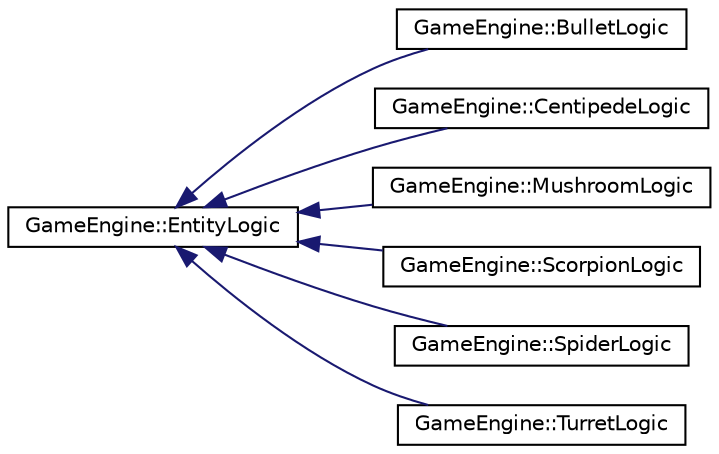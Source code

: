 digraph "Graphical Class Hierarchy"
{
  edge [fontname="Helvetica",fontsize="10",labelfontname="Helvetica",labelfontsize="10"];
  node [fontname="Helvetica",fontsize="10",shape=record];
  rankdir="LR";
  Node0 [label="GameEngine::EntityLogic",height=0.2,width=0.4,color="black", fillcolor="white", style="filled",URL="$class_game_engine_1_1_entity_logic.html"];
  Node0 -> Node1 [dir="back",color="midnightblue",fontsize="10",style="solid",fontname="Helvetica"];
  Node1 [label="GameEngine::BulletLogic",height=0.2,width=0.4,color="black", fillcolor="white", style="filled",URL="$class_game_engine_1_1_bullet_logic.html"];
  Node0 -> Node2 [dir="back",color="midnightblue",fontsize="10",style="solid",fontname="Helvetica"];
  Node2 [label="GameEngine::CentipedeLogic",height=0.2,width=0.4,color="black", fillcolor="white", style="filled",URL="$class_game_engine_1_1_centipede_logic.html"];
  Node0 -> Node3 [dir="back",color="midnightblue",fontsize="10",style="solid",fontname="Helvetica"];
  Node3 [label="GameEngine::MushroomLogic",height=0.2,width=0.4,color="black", fillcolor="white", style="filled",URL="$class_game_engine_1_1_mushroom_logic.html"];
  Node0 -> Node4 [dir="back",color="midnightblue",fontsize="10",style="solid",fontname="Helvetica"];
  Node4 [label="GameEngine::ScorpionLogic",height=0.2,width=0.4,color="black", fillcolor="white", style="filled",URL="$class_game_engine_1_1_scorpion_logic.html"];
  Node0 -> Node5 [dir="back",color="midnightblue",fontsize="10",style="solid",fontname="Helvetica"];
  Node5 [label="GameEngine::SpiderLogic",height=0.2,width=0.4,color="black", fillcolor="white", style="filled",URL="$class_game_engine_1_1_spider_logic.html"];
  Node0 -> Node6 [dir="back",color="midnightblue",fontsize="10",style="solid",fontname="Helvetica"];
  Node6 [label="GameEngine::TurretLogic",height=0.2,width=0.4,color="black", fillcolor="white", style="filled",URL="$class_game_engine_1_1_turret_logic.html"];
}
